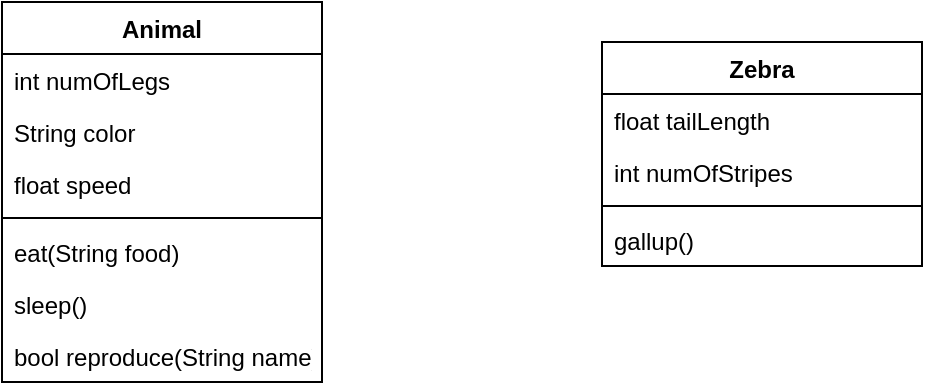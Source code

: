 <mxfile version="17.1.2" type="device"><diagram id="3JqIhBcWbrvU-TtpZzBX" name="Page-1"><mxGraphModel dx="1422" dy="762" grid="1" gridSize="10" guides="1" tooltips="1" connect="1" arrows="1" fold="1" page="1" pageScale="1" pageWidth="850" pageHeight="1100" math="0" shadow="0"><root><mxCell id="0"/><mxCell id="1" parent="0"/><mxCell id="rS2_4WnpWBxtEy4FTswI-1" value="Animal" style="swimlane;fontStyle=1;align=center;verticalAlign=top;childLayout=stackLayout;horizontal=1;startSize=26;horizontalStack=0;resizeParent=1;resizeParentMax=0;resizeLast=0;collapsible=1;marginBottom=0;" vertex="1" parent="1"><mxGeometry x="260" y="240" width="160" height="190" as="geometry"/></mxCell><mxCell id="rS2_4WnpWBxtEy4FTswI-2" value="int numOfLegs" style="text;strokeColor=none;fillColor=none;align=left;verticalAlign=top;spacingLeft=4;spacingRight=4;overflow=hidden;rotatable=0;points=[[0,0.5],[1,0.5]];portConstraint=eastwest;" vertex="1" parent="rS2_4WnpWBxtEy4FTswI-1"><mxGeometry y="26" width="160" height="26" as="geometry"/></mxCell><mxCell id="rS2_4WnpWBxtEy4FTswI-5" value="String color" style="text;strokeColor=none;fillColor=none;align=left;verticalAlign=top;spacingLeft=4;spacingRight=4;overflow=hidden;rotatable=0;points=[[0,0.5],[1,0.5]];portConstraint=eastwest;" vertex="1" parent="rS2_4WnpWBxtEy4FTswI-1"><mxGeometry y="52" width="160" height="26" as="geometry"/></mxCell><mxCell id="rS2_4WnpWBxtEy4FTswI-6" value="float speed" style="text;strokeColor=none;fillColor=none;align=left;verticalAlign=top;spacingLeft=4;spacingRight=4;overflow=hidden;rotatable=0;points=[[0,0.5],[1,0.5]];portConstraint=eastwest;" vertex="1" parent="rS2_4WnpWBxtEy4FTswI-1"><mxGeometry y="78" width="160" height="26" as="geometry"/></mxCell><mxCell id="rS2_4WnpWBxtEy4FTswI-3" value="" style="line;strokeWidth=1;fillColor=none;align=left;verticalAlign=middle;spacingTop=-1;spacingLeft=3;spacingRight=3;rotatable=0;labelPosition=right;points=[];portConstraint=eastwest;" vertex="1" parent="rS2_4WnpWBxtEy4FTswI-1"><mxGeometry y="104" width="160" height="8" as="geometry"/></mxCell><mxCell id="rS2_4WnpWBxtEy4FTswI-4" value="eat(String food)" style="text;strokeColor=none;fillColor=none;align=left;verticalAlign=top;spacingLeft=4;spacingRight=4;overflow=hidden;rotatable=0;points=[[0,0.5],[1,0.5]];portConstraint=eastwest;" vertex="1" parent="rS2_4WnpWBxtEy4FTswI-1"><mxGeometry y="112" width="160" height="26" as="geometry"/></mxCell><mxCell id="rS2_4WnpWBxtEy4FTswI-8" value="sleep()" style="text;strokeColor=none;fillColor=none;align=left;verticalAlign=top;spacingLeft=4;spacingRight=4;overflow=hidden;rotatable=0;points=[[0,0.5],[1,0.5]];portConstraint=eastwest;" vertex="1" parent="rS2_4WnpWBxtEy4FTswI-1"><mxGeometry y="138" width="160" height="26" as="geometry"/></mxCell><mxCell id="rS2_4WnpWBxtEy4FTswI-7" value="bool reproduce(String name)" style="text;strokeColor=none;fillColor=none;align=left;verticalAlign=top;spacingLeft=4;spacingRight=4;overflow=hidden;rotatable=0;points=[[0,0.5],[1,0.5]];portConstraint=eastwest;" vertex="1" parent="rS2_4WnpWBxtEy4FTswI-1"><mxGeometry y="164" width="160" height="26" as="geometry"/></mxCell><mxCell id="rS2_4WnpWBxtEy4FTswI-9" value="Zebra" style="swimlane;fontStyle=1;align=center;verticalAlign=top;childLayout=stackLayout;horizontal=1;startSize=26;horizontalStack=0;resizeParent=1;resizeParentMax=0;resizeLast=0;collapsible=1;marginBottom=0;" vertex="1" parent="1"><mxGeometry x="560" y="260" width="160" height="112" as="geometry"/></mxCell><mxCell id="rS2_4WnpWBxtEy4FTswI-10" value="float tailLength" style="text;strokeColor=none;fillColor=none;align=left;verticalAlign=top;spacingLeft=4;spacingRight=4;overflow=hidden;rotatable=0;points=[[0,0.5],[1,0.5]];portConstraint=eastwest;" vertex="1" parent="rS2_4WnpWBxtEy4FTswI-9"><mxGeometry y="26" width="160" height="26" as="geometry"/></mxCell><mxCell id="rS2_4WnpWBxtEy4FTswI-13" value="int numOfStripes" style="text;strokeColor=none;fillColor=none;align=left;verticalAlign=top;spacingLeft=4;spacingRight=4;overflow=hidden;rotatable=0;points=[[0,0.5],[1,0.5]];portConstraint=eastwest;" vertex="1" parent="rS2_4WnpWBxtEy4FTswI-9"><mxGeometry y="52" width="160" height="26" as="geometry"/></mxCell><mxCell id="rS2_4WnpWBxtEy4FTswI-11" value="" style="line;strokeWidth=1;fillColor=none;align=left;verticalAlign=middle;spacingTop=-1;spacingLeft=3;spacingRight=3;rotatable=0;labelPosition=right;points=[];portConstraint=eastwest;" vertex="1" parent="rS2_4WnpWBxtEy4FTswI-9"><mxGeometry y="78" width="160" height="8" as="geometry"/></mxCell><mxCell id="rS2_4WnpWBxtEy4FTswI-12" value="gallup()" style="text;strokeColor=none;fillColor=none;align=left;verticalAlign=top;spacingLeft=4;spacingRight=4;overflow=hidden;rotatable=0;points=[[0,0.5],[1,0.5]];portConstraint=eastwest;" vertex="1" parent="rS2_4WnpWBxtEy4FTswI-9"><mxGeometry y="86" width="160" height="26" as="geometry"/></mxCell></root></mxGraphModel></diagram></mxfile>